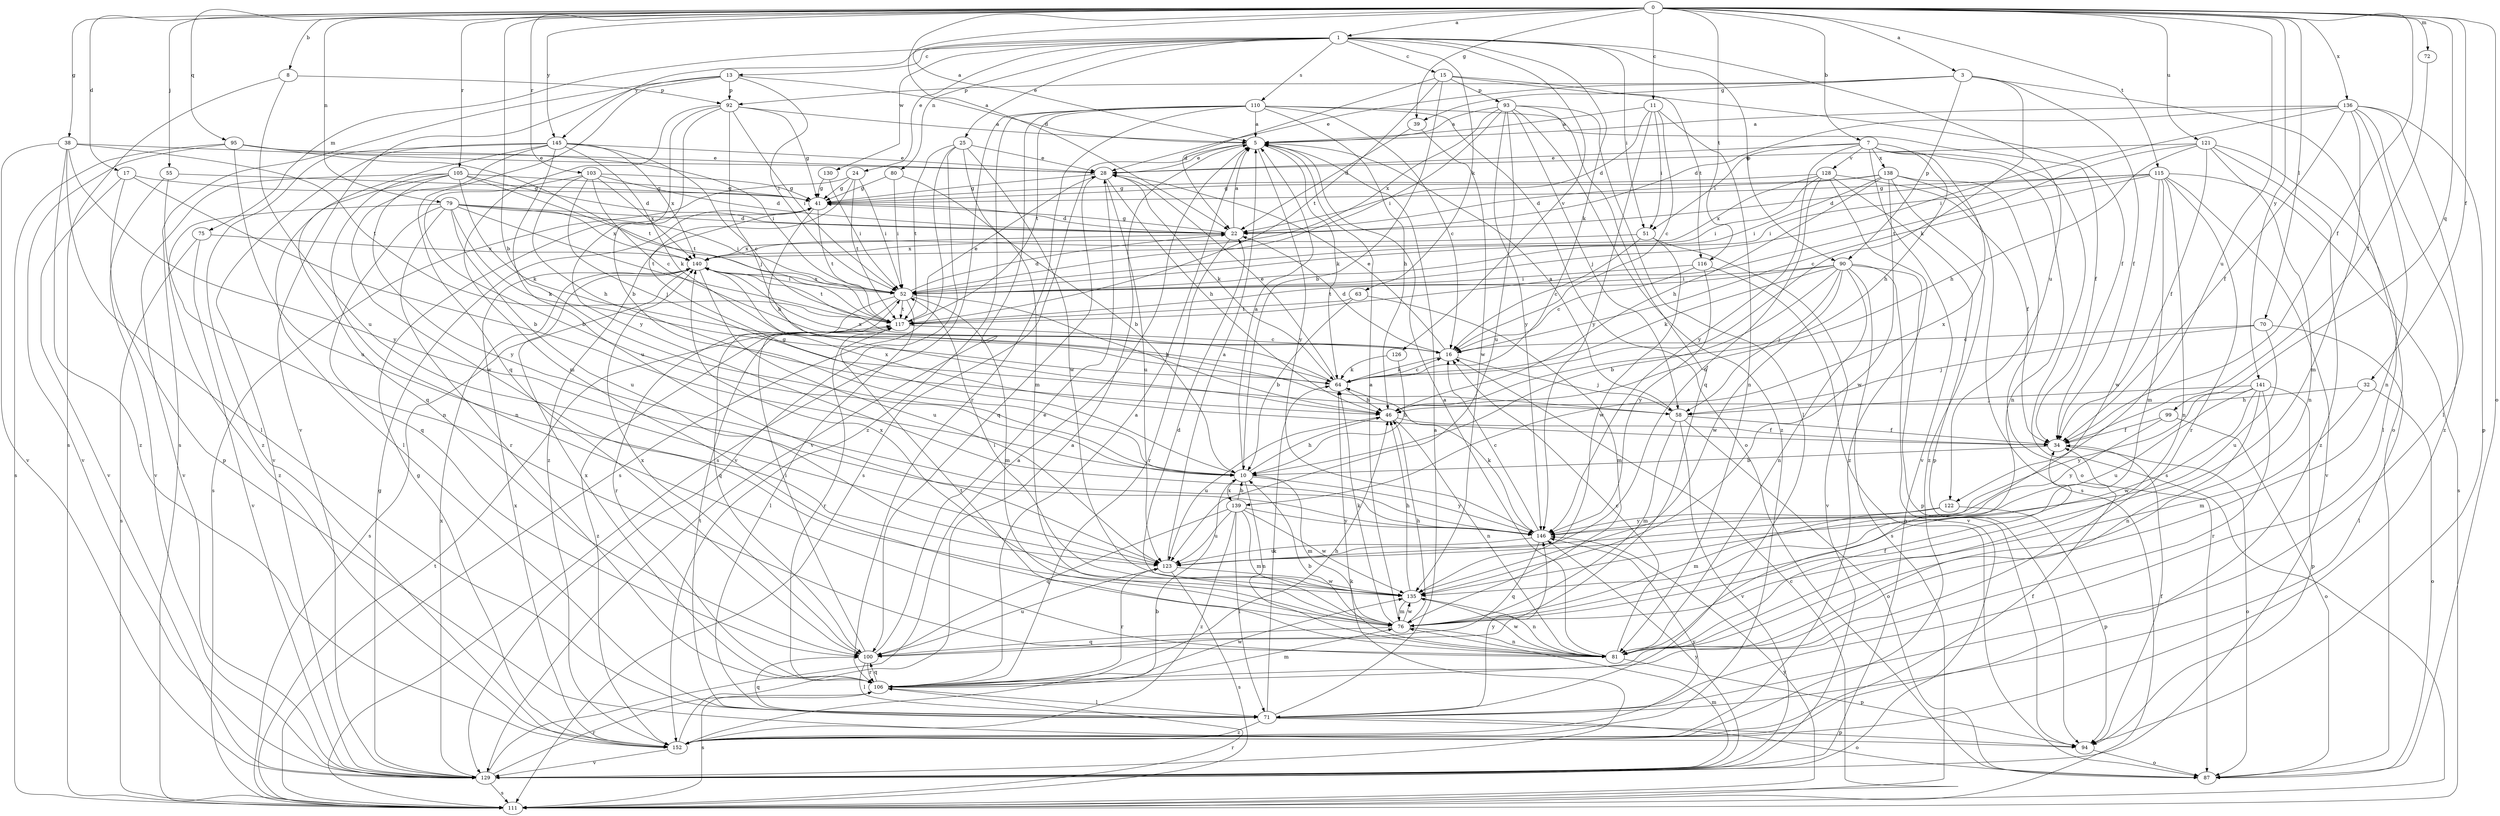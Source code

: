 strict digraph  {
0;
1;
3;
5;
7;
8;
10;
11;
13;
15;
16;
17;
22;
24;
25;
28;
32;
34;
38;
39;
41;
46;
51;
52;
55;
58;
63;
64;
70;
71;
72;
75;
76;
79;
80;
81;
87;
90;
92;
93;
94;
95;
99;
100;
103;
105;
106;
110;
111;
115;
116;
117;
121;
122;
123;
126;
128;
129;
130;
135;
136;
138;
139;
140;
141;
145;
146;
152;
0 -> 1  [label=a];
0 -> 3  [label=a];
0 -> 5  [label=a];
0 -> 7  [label=b];
0 -> 8  [label=b];
0 -> 10  [label=b];
0 -> 11  [label=c];
0 -> 17  [label=d];
0 -> 22  [label=d];
0 -> 32  [label=f];
0 -> 34  [label=f];
0 -> 38  [label=g];
0 -> 39  [label=g];
0 -> 55  [label=j];
0 -> 70  [label=l];
0 -> 72  [label=m];
0 -> 79  [label=n];
0 -> 87  [label=o];
0 -> 95  [label=q];
0 -> 99  [label=q];
0 -> 103  [label=r];
0 -> 105  [label=r];
0 -> 115  [label=t];
0 -> 116  [label=t];
0 -> 121  [label=u];
0 -> 122  [label=u];
0 -> 136  [label=x];
0 -> 141  [label=y];
0 -> 145  [label=y];
1 -> 13  [label=c];
1 -> 15  [label=c];
1 -> 24  [label=e];
1 -> 25  [label=e];
1 -> 51  [label=i];
1 -> 63  [label=k];
1 -> 64  [label=k];
1 -> 75  [label=m];
1 -> 80  [label=n];
1 -> 90  [label=p];
1 -> 110  [label=s];
1 -> 122  [label=u];
1 -> 126  [label=v];
1 -> 130  [label=w];
1 -> 145  [label=y];
3 -> 28  [label=e];
3 -> 34  [label=f];
3 -> 39  [label=g];
3 -> 64  [label=k];
3 -> 87  [label=o];
3 -> 90  [label=p];
3 -> 92  [label=p];
5 -> 28  [label=e];
5 -> 64  [label=k];
5 -> 111  [label=s];
5 -> 146  [label=y];
7 -> 28  [label=e];
7 -> 46  [label=h];
7 -> 51  [label=i];
7 -> 81  [label=n];
7 -> 111  [label=s];
7 -> 128  [label=v];
7 -> 129  [label=v];
7 -> 138  [label=x];
7 -> 139  [label=x];
7 -> 146  [label=y];
8 -> 92  [label=p];
8 -> 111  [label=s];
8 -> 123  [label=u];
10 -> 5  [label=a];
10 -> 41  [label=g];
10 -> 46  [label=h];
10 -> 76  [label=m];
10 -> 81  [label=n];
10 -> 139  [label=x];
10 -> 146  [label=y];
11 -> 5  [label=a];
11 -> 16  [label=c];
11 -> 22  [label=d];
11 -> 51  [label=i];
11 -> 81  [label=n];
11 -> 146  [label=y];
13 -> 5  [label=a];
13 -> 52  [label=i];
13 -> 92  [label=p];
13 -> 100  [label=q];
13 -> 111  [label=s];
13 -> 129  [label=v];
15 -> 10  [label=b];
15 -> 22  [label=d];
15 -> 34  [label=f];
15 -> 93  [label=p];
15 -> 116  [label=t];
15 -> 117  [label=t];
16 -> 22  [label=d];
16 -> 28  [label=e];
16 -> 58  [label=j];
16 -> 64  [label=k];
17 -> 10  [label=b];
17 -> 41  [label=g];
17 -> 94  [label=p];
17 -> 129  [label=v];
22 -> 5  [label=a];
22 -> 41  [label=g];
22 -> 106  [label=r];
22 -> 140  [label=x];
24 -> 41  [label=g];
24 -> 52  [label=i];
24 -> 111  [label=s];
24 -> 117  [label=t];
24 -> 152  [label=z];
25 -> 28  [label=e];
25 -> 76  [label=m];
25 -> 111  [label=s];
25 -> 117  [label=t];
25 -> 129  [label=v];
25 -> 135  [label=w];
28 -> 41  [label=g];
28 -> 46  [label=h];
28 -> 64  [label=k];
28 -> 100  [label=q];
28 -> 123  [label=u];
32 -> 46  [label=h];
32 -> 76  [label=m];
32 -> 87  [label=o];
34 -> 10  [label=b];
34 -> 87  [label=o];
34 -> 140  [label=x];
38 -> 28  [label=e];
38 -> 71  [label=l];
38 -> 117  [label=t];
38 -> 129  [label=v];
38 -> 146  [label=y];
38 -> 152  [label=z];
39 -> 22  [label=d];
39 -> 135  [label=w];
41 -> 22  [label=d];
41 -> 46  [label=h];
41 -> 117  [label=t];
46 -> 34  [label=f];
46 -> 81  [label=n];
46 -> 123  [label=u];
51 -> 16  [label=c];
51 -> 129  [label=v];
51 -> 135  [label=w];
51 -> 140  [label=x];
52 -> 22  [label=d];
52 -> 46  [label=h];
52 -> 71  [label=l];
52 -> 76  [label=m];
52 -> 100  [label=q];
52 -> 106  [label=r];
52 -> 117  [label=t];
52 -> 140  [label=x];
55 -> 41  [label=g];
55 -> 81  [label=n];
55 -> 129  [label=v];
58 -> 5  [label=a];
58 -> 34  [label=f];
58 -> 76  [label=m];
58 -> 87  [label=o];
58 -> 129  [label=v];
63 -> 10  [label=b];
63 -> 76  [label=m];
63 -> 117  [label=t];
64 -> 16  [label=c];
64 -> 28  [label=e];
64 -> 46  [label=h];
64 -> 140  [label=x];
70 -> 16  [label=c];
70 -> 58  [label=j];
70 -> 71  [label=l];
70 -> 123  [label=u];
71 -> 5  [label=a];
71 -> 64  [label=k];
71 -> 87  [label=o];
71 -> 94  [label=p];
71 -> 100  [label=q];
71 -> 117  [label=t];
71 -> 146  [label=y];
71 -> 152  [label=z];
72 -> 34  [label=f];
75 -> 111  [label=s];
75 -> 129  [label=v];
75 -> 140  [label=x];
76 -> 5  [label=a];
76 -> 22  [label=d];
76 -> 46  [label=h];
76 -> 64  [label=k];
76 -> 81  [label=n];
76 -> 100  [label=q];
76 -> 135  [label=w];
79 -> 22  [label=d];
79 -> 52  [label=i];
79 -> 64  [label=k];
79 -> 100  [label=q];
79 -> 106  [label=r];
79 -> 117  [label=t];
79 -> 123  [label=u];
79 -> 140  [label=x];
79 -> 152  [label=z];
80 -> 10  [label=b];
80 -> 41  [label=g];
80 -> 52  [label=i];
81 -> 5  [label=a];
81 -> 10  [label=b];
81 -> 16  [label=c];
81 -> 34  [label=f];
81 -> 94  [label=p];
81 -> 117  [label=t];
81 -> 135  [label=w];
90 -> 10  [label=b];
90 -> 52  [label=i];
90 -> 58  [label=j];
90 -> 64  [label=k];
90 -> 81  [label=n];
90 -> 94  [label=p];
90 -> 111  [label=s];
90 -> 117  [label=t];
90 -> 129  [label=v];
90 -> 135  [label=w];
92 -> 5  [label=a];
92 -> 10  [label=b];
92 -> 41  [label=g];
92 -> 52  [label=i];
92 -> 58  [label=j];
92 -> 76  [label=m];
92 -> 146  [label=y];
93 -> 5  [label=a];
93 -> 52  [label=i];
93 -> 58  [label=j];
93 -> 71  [label=l];
93 -> 100  [label=q];
93 -> 123  [label=u];
93 -> 140  [label=x];
93 -> 146  [label=y];
93 -> 152  [label=z];
94 -> 34  [label=f];
94 -> 87  [label=o];
95 -> 28  [label=e];
95 -> 52  [label=i];
95 -> 111  [label=s];
95 -> 117  [label=t];
95 -> 123  [label=u];
95 -> 129  [label=v];
99 -> 34  [label=f];
99 -> 87  [label=o];
99 -> 146  [label=y];
100 -> 28  [label=e];
100 -> 52  [label=i];
100 -> 71  [label=l];
100 -> 106  [label=r];
100 -> 123  [label=u];
100 -> 140  [label=x];
103 -> 10  [label=b];
103 -> 16  [label=c];
103 -> 22  [label=d];
103 -> 41  [label=g];
103 -> 46  [label=h];
103 -> 58  [label=j];
103 -> 140  [label=x];
105 -> 22  [label=d];
105 -> 41  [label=g];
105 -> 64  [label=k];
105 -> 71  [label=l];
105 -> 81  [label=n];
105 -> 117  [label=t];
105 -> 129  [label=v];
105 -> 146  [label=y];
106 -> 5  [label=a];
106 -> 46  [label=h];
106 -> 71  [label=l];
106 -> 76  [label=m];
106 -> 100  [label=q];
106 -> 111  [label=s];
106 -> 135  [label=w];
106 -> 140  [label=x];
110 -> 5  [label=a];
110 -> 16  [label=c];
110 -> 34  [label=f];
110 -> 46  [label=h];
110 -> 87  [label=o];
110 -> 106  [label=r];
110 -> 111  [label=s];
110 -> 117  [label=t];
110 -> 129  [label=v];
110 -> 152  [label=z];
111 -> 16  [label=c];
111 -> 106  [label=r];
111 -> 117  [label=t];
111 -> 146  [label=y];
115 -> 16  [label=c];
115 -> 22  [label=d];
115 -> 41  [label=g];
115 -> 52  [label=i];
115 -> 76  [label=m];
115 -> 81  [label=n];
115 -> 106  [label=r];
115 -> 111  [label=s];
115 -> 129  [label=v];
115 -> 135  [label=w];
116 -> 16  [label=c];
116 -> 52  [label=i];
116 -> 87  [label=o];
116 -> 146  [label=y];
117 -> 16  [label=c];
117 -> 28  [label=e];
117 -> 106  [label=r];
117 -> 152  [label=z];
121 -> 28  [label=e];
121 -> 34  [label=f];
121 -> 46  [label=h];
121 -> 71  [label=l];
121 -> 81  [label=n];
121 -> 117  [label=t];
121 -> 152  [label=z];
122 -> 76  [label=m];
122 -> 94  [label=p];
122 -> 146  [label=y];
123 -> 5  [label=a];
123 -> 106  [label=r];
123 -> 111  [label=s];
123 -> 135  [label=w];
126 -> 10  [label=b];
126 -> 64  [label=k];
128 -> 34  [label=f];
128 -> 41  [label=g];
128 -> 52  [label=i];
128 -> 94  [label=p];
128 -> 123  [label=u];
128 -> 140  [label=x];
128 -> 152  [label=z];
129 -> 5  [label=a];
129 -> 41  [label=g];
129 -> 64  [label=k];
129 -> 76  [label=m];
129 -> 106  [label=r];
129 -> 111  [label=s];
129 -> 140  [label=x];
129 -> 146  [label=y];
130 -> 41  [label=g];
130 -> 52  [label=i];
135 -> 46  [label=h];
135 -> 52  [label=i];
135 -> 76  [label=m];
135 -> 81  [label=n];
135 -> 140  [label=x];
136 -> 5  [label=a];
136 -> 22  [label=d];
136 -> 34  [label=f];
136 -> 52  [label=i];
136 -> 71  [label=l];
136 -> 76  [label=m];
136 -> 81  [label=n];
136 -> 94  [label=p];
136 -> 152  [label=z];
138 -> 22  [label=d];
138 -> 41  [label=g];
138 -> 46  [label=h];
138 -> 52  [label=i];
138 -> 87  [label=o];
138 -> 111  [label=s];
138 -> 135  [label=w];
138 -> 152  [label=z];
139 -> 10  [label=b];
139 -> 71  [label=l];
139 -> 76  [label=m];
139 -> 100  [label=q];
139 -> 123  [label=u];
139 -> 135  [label=w];
139 -> 146  [label=y];
139 -> 152  [label=z];
140 -> 52  [label=i];
140 -> 111  [label=s];
140 -> 117  [label=t];
140 -> 123  [label=u];
141 -> 58  [label=j];
141 -> 81  [label=n];
141 -> 94  [label=p];
141 -> 106  [label=r];
141 -> 123  [label=u];
141 -> 135  [label=w];
141 -> 146  [label=y];
145 -> 16  [label=c];
145 -> 28  [label=e];
145 -> 64  [label=k];
145 -> 100  [label=q];
145 -> 123  [label=u];
145 -> 129  [label=v];
145 -> 135  [label=w];
145 -> 140  [label=x];
145 -> 152  [label=z];
146 -> 16  [label=c];
146 -> 64  [label=k];
146 -> 100  [label=q];
146 -> 123  [label=u];
152 -> 5  [label=a];
152 -> 10  [label=b];
152 -> 34  [label=f];
152 -> 41  [label=g];
152 -> 129  [label=v];
152 -> 140  [label=x];
152 -> 146  [label=y];
}
